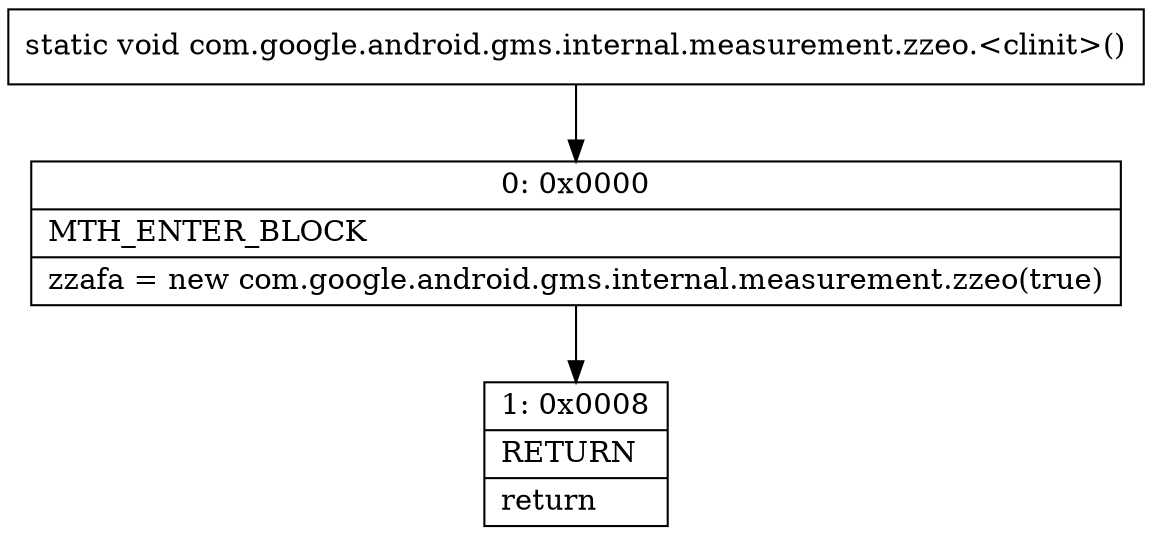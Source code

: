 digraph "CFG forcom.google.android.gms.internal.measurement.zzeo.\<clinit\>()V" {
Node_0 [shape=record,label="{0\:\ 0x0000|MTH_ENTER_BLOCK\l|zzafa = new com.google.android.gms.internal.measurement.zzeo(true)\l}"];
Node_1 [shape=record,label="{1\:\ 0x0008|RETURN\l|return\l}"];
MethodNode[shape=record,label="{static void com.google.android.gms.internal.measurement.zzeo.\<clinit\>() }"];
MethodNode -> Node_0;
Node_0 -> Node_1;
}

